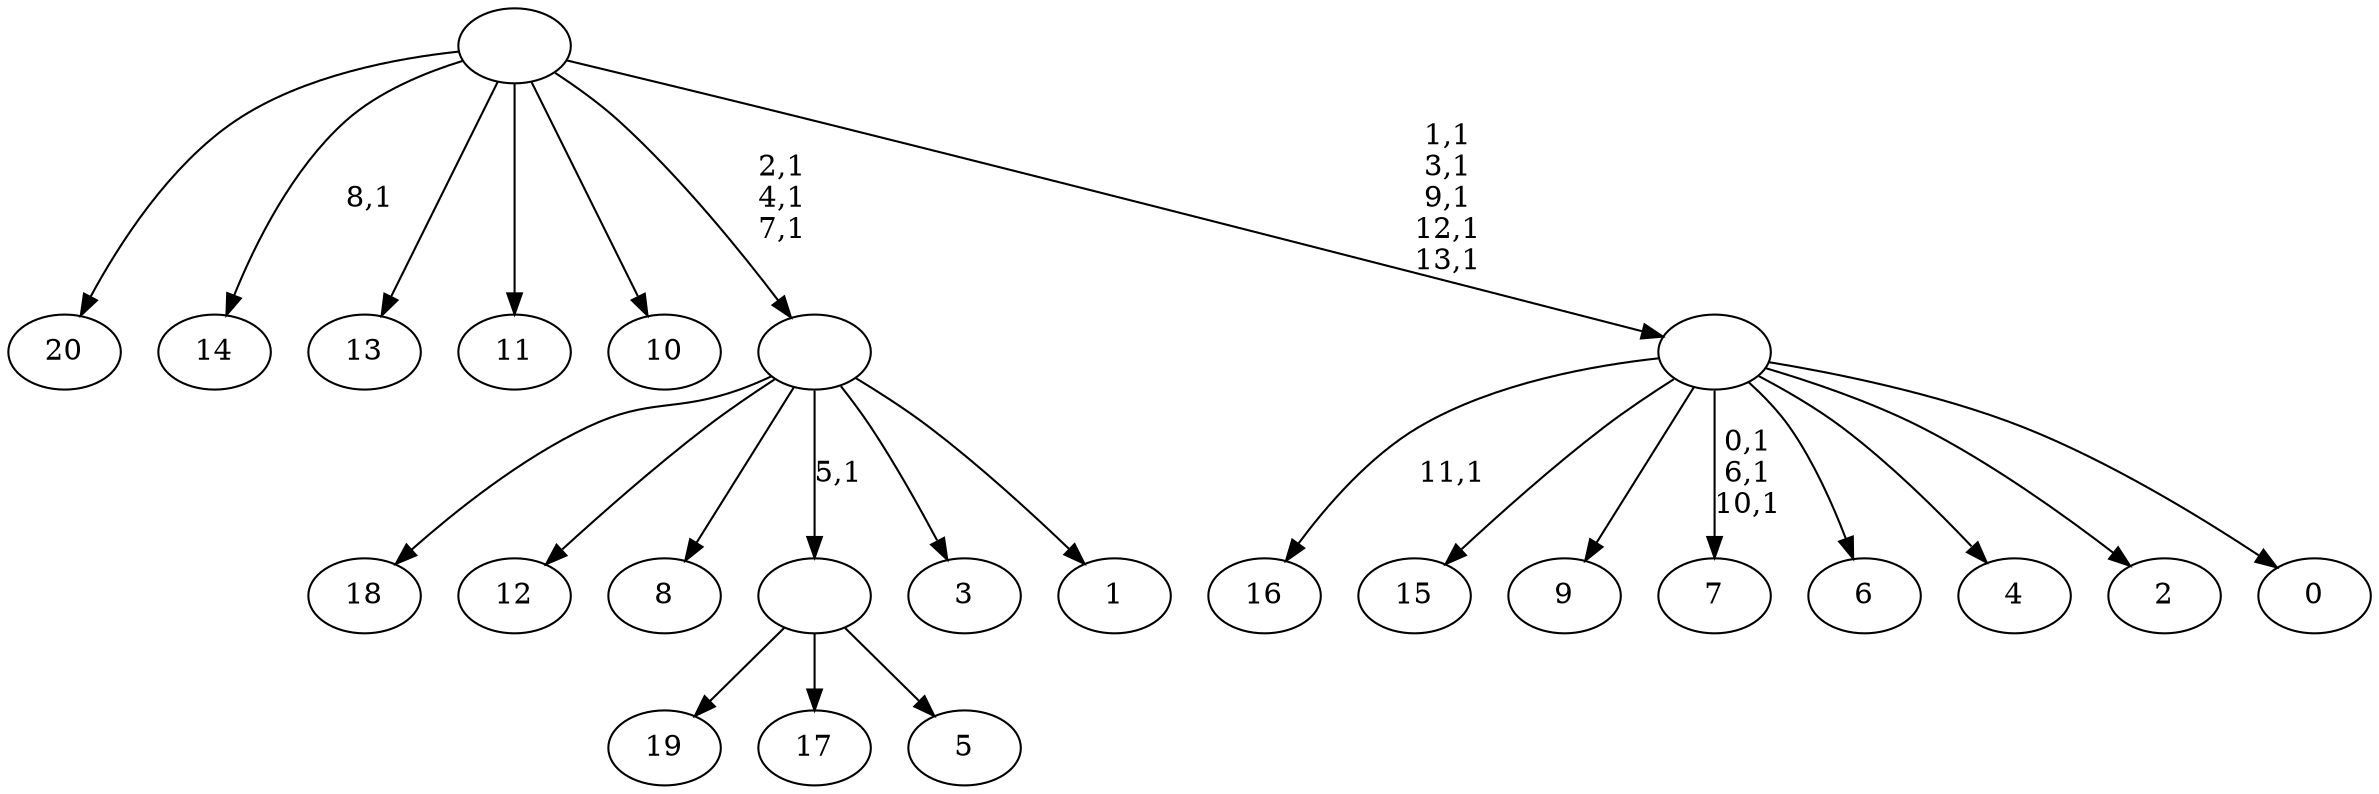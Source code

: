 digraph T {
	35 [label="20"]
	34 [label="19"]
	33 [label="18"]
	32 [label="17"]
	31 [label="16"]
	29 [label="15"]
	28 [label="14"]
	26 [label="13"]
	25 [label="12"]
	24 [label="11"]
	23 [label="10"]
	22 [label="9"]
	21 [label="8"]
	20 [label="7"]
	16 [label="6"]
	15 [label="5"]
	14 [label=""]
	13 [label="4"]
	12 [label="3"]
	11 [label="2"]
	10 [label="1"]
	9 [label=""]
	6 [label="0"]
	5 [label=""]
	0 [label=""]
	14 -> 34 [label=""]
	14 -> 32 [label=""]
	14 -> 15 [label=""]
	9 -> 33 [label=""]
	9 -> 25 [label=""]
	9 -> 21 [label=""]
	9 -> 14 [label="5,1"]
	9 -> 12 [label=""]
	9 -> 10 [label=""]
	5 -> 20 [label="0,1\n6,1\n10,1"]
	5 -> 31 [label="11,1"]
	5 -> 29 [label=""]
	5 -> 22 [label=""]
	5 -> 16 [label=""]
	5 -> 13 [label=""]
	5 -> 11 [label=""]
	5 -> 6 [label=""]
	0 -> 5 [label="1,1\n3,1\n9,1\n12,1\n13,1"]
	0 -> 9 [label="2,1\n4,1\n7,1"]
	0 -> 28 [label="8,1"]
	0 -> 35 [label=""]
	0 -> 26 [label=""]
	0 -> 24 [label=""]
	0 -> 23 [label=""]
}
